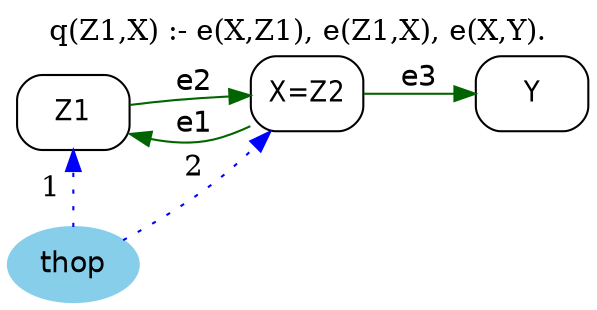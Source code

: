 strict digraph G {
	graph [bb="0,0,269.19,141",
		label="q(Z1,X) :- e(X,Z1), e(Z1,X), e(X,Y).",
		labelloc=t,
		lheight=0.21,
		lp="134.6,129.5",
		lwidth=2.89,
		rankdir=LR
	];
	node [label="\N"];
	Z1	 [fontname="Helvetica-Narrow",
		height=0.5,
		pos="28.597,91",
		shape=box,
		style=rounded,
		width=0.75];
	X	 [fontname="Helvetica-Narrow",
		height=0.5,
		label="X=Z2",
		pos="136.19,100",
		shape=box,
		style=rounded,
		width=0.75];
	Z1 -> X	 [color=darkgreen,
		fontname=helvetica,
		label=e2,
		lp="83.195,105.5",
		pos="e,109.14,99.128 55.662,94.852 62.056,95.66 68.858,96.437 75.195,97 82.906,97.685 91.18,98.223 99.068,98.643"];
	X -> Z1	 [color=darkgreen,
		fontname=helvetica,
		label=e1,
		lp="83.195,85.5",
		pos="e,55.77,80.194 108.84,84.208 103.18,81.639 97.126,79.372 91.195,78 82.969,76.097 74.104,76.473 65.707,77.941"];
	Y	 [fontname="Helvetica-Narrow",
		height=0.5,
		pos="242.19,100",
		shape=box,
		style=rounded,
		width=0.75];
	X -> Y	 [color=darkgreen,
		fontname=helvetica,
		label=e3,
		lp="189.19,107.5",
		pos="e,214.85,100 163.22,100 175.83,100 191.05,100 204.74,100"];
	thop	 [color=skyblue,
		fillcolor=skyblue,
		fontname=helvetica,
		height=0.5,
		pos="28.597,18",
		shape=oval,
		style="filled,rounded",
		width=0.79437];
	thop -> Z1	 [color=blue,
		constraint=false,
		label=1,
		lp="18.097,54.5",
		pos="e,28.597,72.91 28.597,36.045 28.597,44.117 28.597,53.824 28.597,62.818",
		style=dotted];
	thop -> X	 [color=blue,
		constraint=false,
		label=2,
		lp="83.195,64.5",
		pos="e,119,81.958 50.185,29.964 62.597,37.202 78.247,46.952 91.195,57 98.19,62.428 105.32,68.786 111.78,74.924",
		style=dotted];
}

